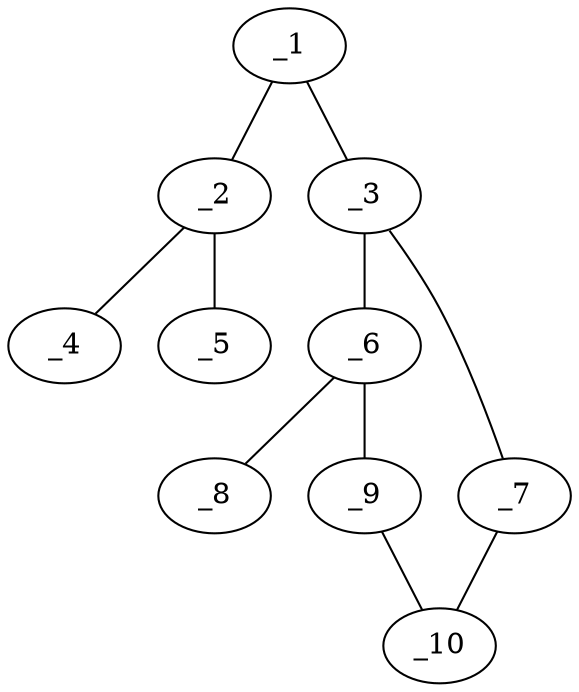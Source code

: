 graph molid55887 {
	_1	 [charge=0,
		chem=1,
		symbol="C  ",
		x="3.7601",
		y="0.5194"];
	_2	 [charge=0,
		chem=4,
		symbol="N  ",
		x="4.6261",
		y="1.0194"];
	_1 -- _2	 [valence=1];
	_3	 [charge=0,
		chem=1,
		symbol="C  ",
		x="3.7601",
		y="-0.4806"];
	_1 -- _3	 [valence=1];
	_4	 [charge=0,
		chem=1,
		symbol="C  ",
		x="4.6261",
		y="2.0194"];
	_2 -- _4	 [valence=1];
	_5	 [charge=0,
		chem=1,
		symbol="C  ",
		x="5.4921",
		y="0.5194"];
	_2 -- _5	 [valence=1];
	_6	 [charge=0,
		chem=1,
		symbol="C  ",
		x="2.9511",
		y="-1.0684"];
	_3 -- _6	 [valence=1];
	_7	 [charge=0,
		chem=1,
		symbol="C  ",
		x="4.5691",
		y="-1.0684"];
	_3 -- _7	 [valence=1];
	_8	 [charge=0,
		chem=2,
		symbol="O  ",
		x=2,
		y="-0.7593"];
	_6 -- _8	 [valence=2];
	_9	 [charge=0,
		chem=1,
		symbol="C  ",
		x="3.2601",
		y="-2.0194"];
	_6 -- _9	 [valence=1];
	_10	 [charge=0,
		chem=1,
		symbol="C  ",
		x="4.2601",
		y="-2.0194"];
	_7 -- _10	 [valence=1];
	_9 -- _10	 [valence=1];
}
